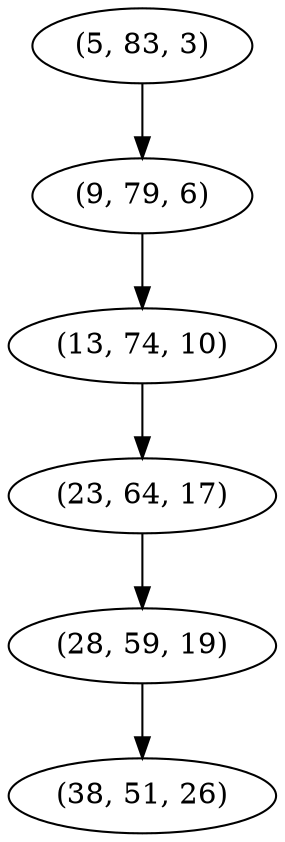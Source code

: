 digraph tree {
    "(5, 83, 3)";
    "(9, 79, 6)";
    "(13, 74, 10)";
    "(23, 64, 17)";
    "(28, 59, 19)";
    "(38, 51, 26)";
    "(5, 83, 3)" -> "(9, 79, 6)";
    "(9, 79, 6)" -> "(13, 74, 10)";
    "(13, 74, 10)" -> "(23, 64, 17)";
    "(23, 64, 17)" -> "(28, 59, 19)";
    "(28, 59, 19)" -> "(38, 51, 26)";
}
